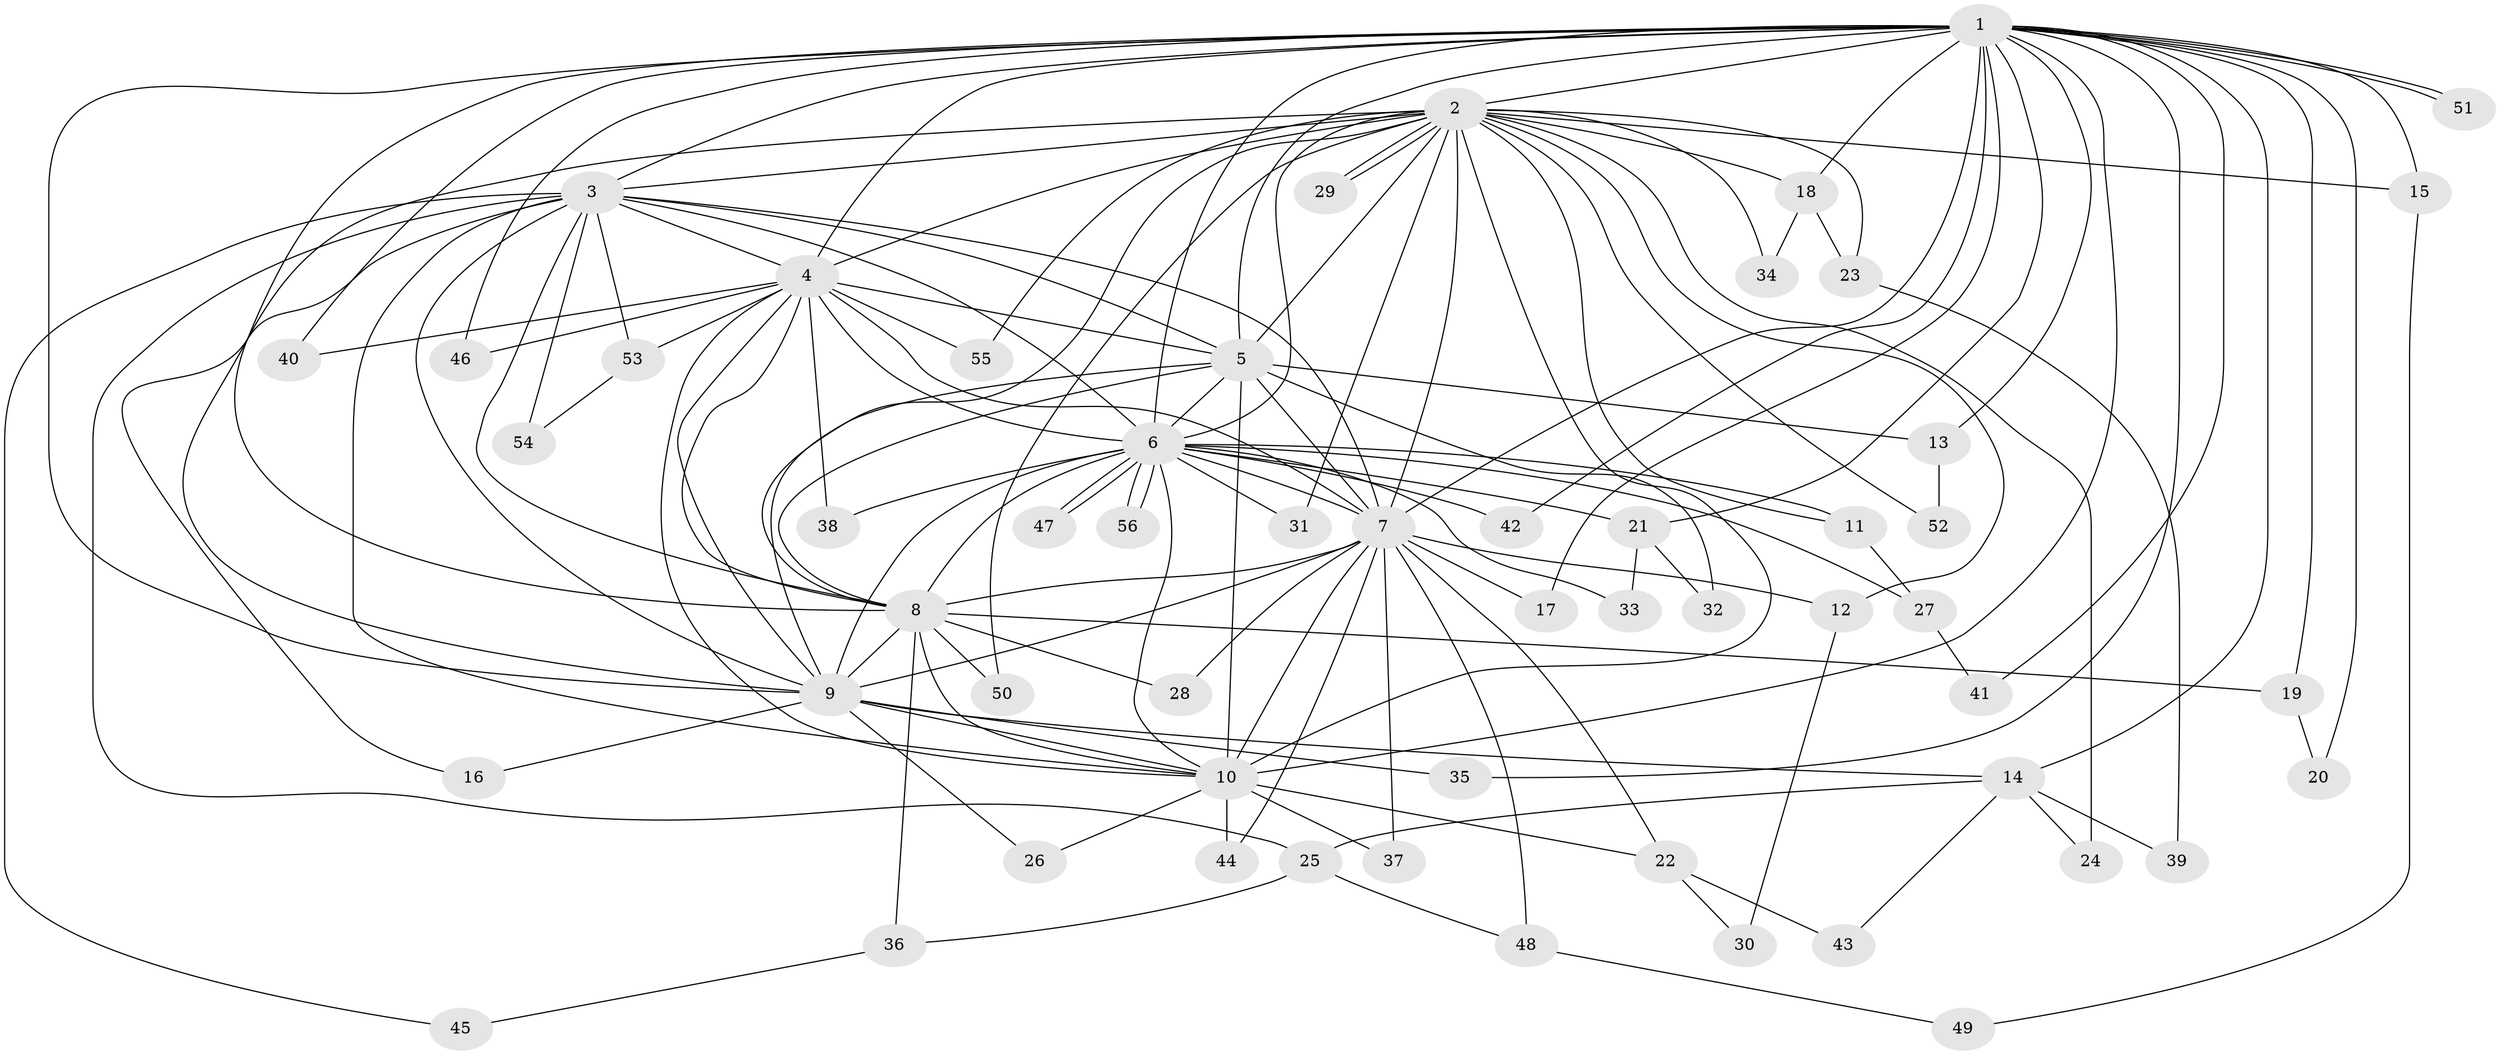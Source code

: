 // coarse degree distribution, {19: 0.023255813953488372, 21: 0.046511627906976744, 12: 0.046511627906976744, 8: 0.046511627906976744, 9: 0.023255813953488372, 3: 0.16279069767441862, 2: 0.5581395348837209, 4: 0.06976744186046512, 1: 0.023255813953488372}
// Generated by graph-tools (version 1.1) at 2025/23/03/03/25 07:23:41]
// undirected, 56 vertices, 137 edges
graph export_dot {
graph [start="1"]
  node [color=gray90,style=filled];
  1;
  2;
  3;
  4;
  5;
  6;
  7;
  8;
  9;
  10;
  11;
  12;
  13;
  14;
  15;
  16;
  17;
  18;
  19;
  20;
  21;
  22;
  23;
  24;
  25;
  26;
  27;
  28;
  29;
  30;
  31;
  32;
  33;
  34;
  35;
  36;
  37;
  38;
  39;
  40;
  41;
  42;
  43;
  44;
  45;
  46;
  47;
  48;
  49;
  50;
  51;
  52;
  53;
  54;
  55;
  56;
  1 -- 2;
  1 -- 3;
  1 -- 4;
  1 -- 5;
  1 -- 6;
  1 -- 7;
  1 -- 8;
  1 -- 9;
  1 -- 10;
  1 -- 13;
  1 -- 14;
  1 -- 15;
  1 -- 17;
  1 -- 18;
  1 -- 19;
  1 -- 20;
  1 -- 21;
  1 -- 35;
  1 -- 40;
  1 -- 41;
  1 -- 42;
  1 -- 46;
  1 -- 51;
  1 -- 51;
  2 -- 3;
  2 -- 4;
  2 -- 5;
  2 -- 6;
  2 -- 7;
  2 -- 8;
  2 -- 9;
  2 -- 10;
  2 -- 11;
  2 -- 12;
  2 -- 15;
  2 -- 18;
  2 -- 23;
  2 -- 24;
  2 -- 29;
  2 -- 29;
  2 -- 31;
  2 -- 34;
  2 -- 50;
  2 -- 52;
  2 -- 55;
  3 -- 4;
  3 -- 5;
  3 -- 6;
  3 -- 7;
  3 -- 8;
  3 -- 9;
  3 -- 10;
  3 -- 16;
  3 -- 25;
  3 -- 45;
  3 -- 53;
  3 -- 54;
  4 -- 5;
  4 -- 6;
  4 -- 7;
  4 -- 8;
  4 -- 9;
  4 -- 10;
  4 -- 38;
  4 -- 40;
  4 -- 46;
  4 -- 53;
  4 -- 55;
  5 -- 6;
  5 -- 7;
  5 -- 8;
  5 -- 9;
  5 -- 10;
  5 -- 13;
  5 -- 32;
  6 -- 7;
  6 -- 8;
  6 -- 9;
  6 -- 10;
  6 -- 11;
  6 -- 21;
  6 -- 27;
  6 -- 31;
  6 -- 33;
  6 -- 38;
  6 -- 42;
  6 -- 47;
  6 -- 47;
  6 -- 56;
  6 -- 56;
  7 -- 8;
  7 -- 9;
  7 -- 10;
  7 -- 12;
  7 -- 17;
  7 -- 22;
  7 -- 28;
  7 -- 37;
  7 -- 44;
  7 -- 48;
  8 -- 9;
  8 -- 10;
  8 -- 19;
  8 -- 28;
  8 -- 36;
  8 -- 50;
  9 -- 10;
  9 -- 14;
  9 -- 16;
  9 -- 26;
  9 -- 35;
  10 -- 22;
  10 -- 26;
  10 -- 37;
  10 -- 44;
  11 -- 27;
  12 -- 30;
  13 -- 52;
  14 -- 24;
  14 -- 25;
  14 -- 39;
  14 -- 43;
  15 -- 49;
  18 -- 23;
  18 -- 34;
  19 -- 20;
  21 -- 32;
  21 -- 33;
  22 -- 30;
  22 -- 43;
  23 -- 39;
  25 -- 36;
  25 -- 48;
  27 -- 41;
  36 -- 45;
  48 -- 49;
  53 -- 54;
}
